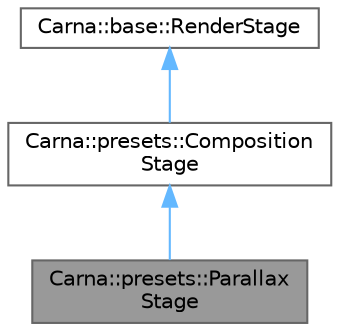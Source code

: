 digraph "Carna::presets::ParallaxStage"
{
 // LATEX_PDF_SIZE
  bgcolor="transparent";
  edge [fontname=Helvetica,fontsize=10,labelfontname=Helvetica,labelfontsize=10];
  node [fontname=Helvetica,fontsize=10,shape=box,height=0.2,width=0.4];
  Node1 [id="Node000001",label="Carna::presets::Parallax\lStage",height=0.2,width=0.4,color="gray40", fillcolor="grey60", style="filled", fontcolor="black",tooltip="Produces stereoscopic renderings."];
  Node2 -> Node1 [id="edge1_Node000001_Node000002",dir="back",color="steelblue1",style="solid",tooltip=" "];
  Node2 [id="Node000002",label="Carna::presets::Composition\lStage",height=0.2,width=0.4,color="gray40", fillcolor="white", style="filled",URL="$classCarna_1_1presets_1_1CompositionStage.html",tooltip="Defines rendering stage that combines two other renderings either by putting them next to each other ..."];
  Node3 -> Node2 [id="edge2_Node000002_Node000003",dir="back",color="steelblue1",style="solid",tooltip=" "];
  Node3 [id="Node000003",label="Carna::base::RenderStage",height=0.2,width=0.4,color="gray40", fillcolor="white", style="filled",URL="$classCarna_1_1base_1_1RenderStage.html",tooltip="Base abstract class of each rendering stage. Refer to the documentation of the rendering process."];
}
